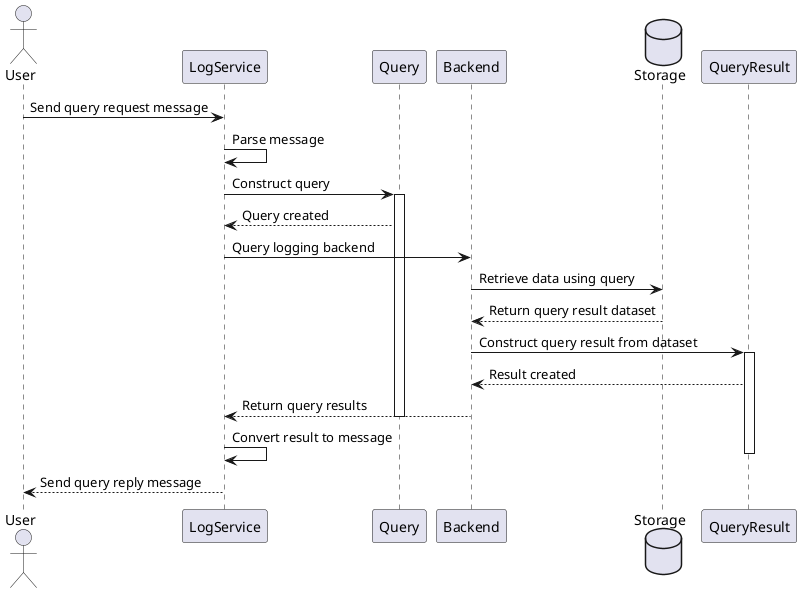 @startuml

actor User
participant LogService
participant Query
participant Backend
database Storage
participant QueryResult

User -> LogService : Send query request message
LogService -> LogService : Parse message
LogService -> Query : Construct query
activate Query
Query --> LogService : Query created
LogService -> Backend : Query logging backend
Backend -> Storage : Retrieve data using query
Storage --> Backend : Return query result dataset
Backend -> QueryResult : Construct query result from dataset
activate QueryResult
QueryResult --> Backend : Result created
Backend --> LogService : Return query results
deactivate Query
LogService -> LogService : Convert result to message
deactivate QueryResult
LogService --> User : Send query reply message

@enduml
